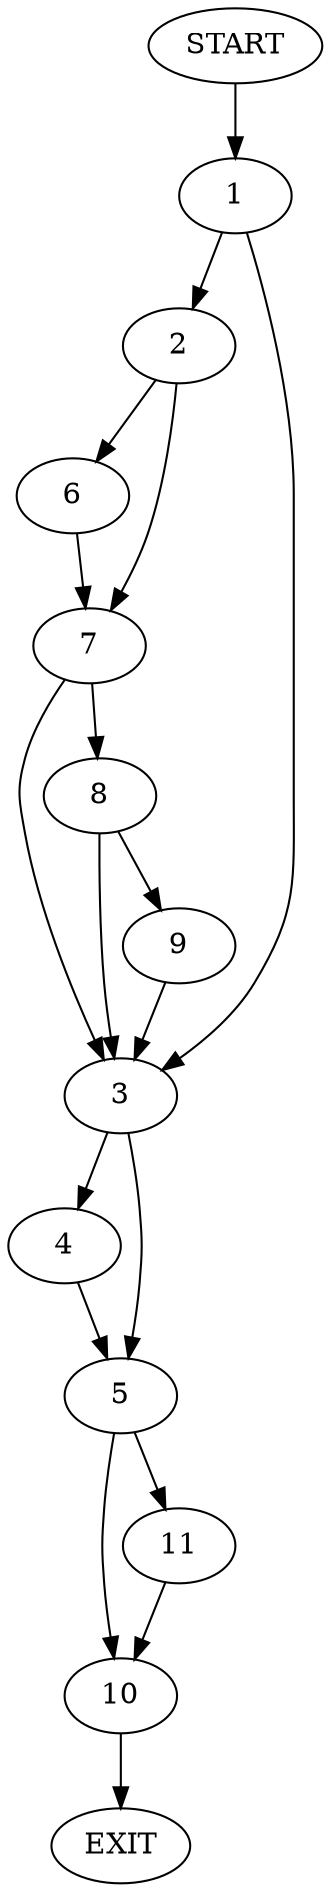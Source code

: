 digraph {
0 [label="START"]
12 [label="EXIT"]
0 -> 1
1 -> 2
1 -> 3
3 -> 4
3 -> 5
2 -> 6
2 -> 7
7 -> 8
7 -> 3
6 -> 7
8 -> 9
8 -> 3
9 -> 3
5 -> 10
5 -> 11
4 -> 5
11 -> 10
10 -> 12
}
